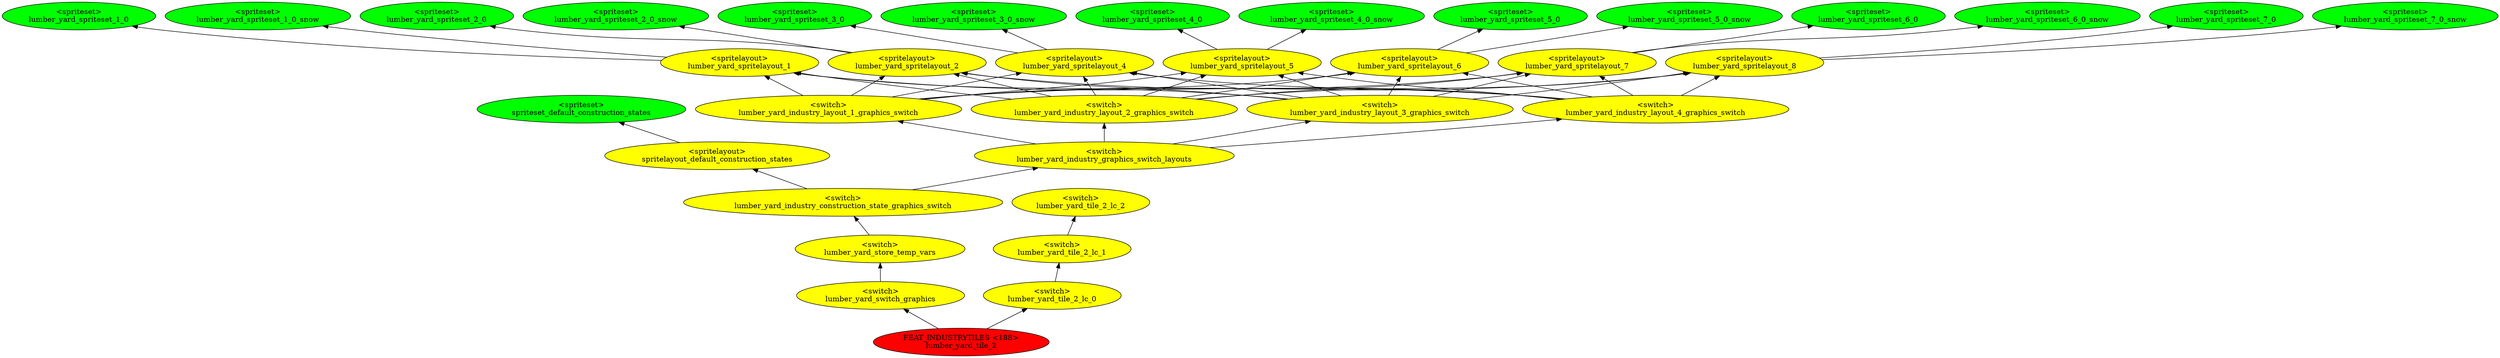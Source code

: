 digraph {
rankdir="BT"
spriteset_default_construction_states [fillcolor=green style="filled" label="<spriteset>\nspriteset_default_construction_states"]
spritelayout_default_construction_states [fillcolor=yellow style="filled" label="<spritelayout>\nspritelayout_default_construction_states"]
lumber_yard_spriteset_1_0 [fillcolor=green style="filled" label="<spriteset>\nlumber_yard_spriteset_1_0"]
lumber_yard_spriteset_1_0_snow [fillcolor=green style="filled" label="<spriteset>\nlumber_yard_spriteset_1_0_snow"]
lumber_yard_spriteset_2_0 [fillcolor=green style="filled" label="<spriteset>\nlumber_yard_spriteset_2_0"]
lumber_yard_spriteset_2_0_snow [fillcolor=green style="filled" label="<spriteset>\nlumber_yard_spriteset_2_0_snow"]
lumber_yard_spriteset_3_0 [fillcolor=green style="filled" label="<spriteset>\nlumber_yard_spriteset_3_0"]
lumber_yard_spriteset_3_0_snow [fillcolor=green style="filled" label="<spriteset>\nlumber_yard_spriteset_3_0_snow"]
lumber_yard_spriteset_4_0 [fillcolor=green style="filled" label="<spriteset>\nlumber_yard_spriteset_4_0"]
lumber_yard_spriteset_4_0_snow [fillcolor=green style="filled" label="<spriteset>\nlumber_yard_spriteset_4_0_snow"]
lumber_yard_spriteset_5_0 [fillcolor=green style="filled" label="<spriteset>\nlumber_yard_spriteset_5_0"]
lumber_yard_spriteset_5_0_snow [fillcolor=green style="filled" label="<spriteset>\nlumber_yard_spriteset_5_0_snow"]
lumber_yard_spriteset_6_0 [fillcolor=green style="filled" label="<spriteset>\nlumber_yard_spriteset_6_0"]
lumber_yard_spriteset_6_0_snow [fillcolor=green style="filled" label="<spriteset>\nlumber_yard_spriteset_6_0_snow"]
lumber_yard_spriteset_7_0 [fillcolor=green style="filled" label="<spriteset>\nlumber_yard_spriteset_7_0"]
lumber_yard_spriteset_7_0_snow [fillcolor=green style="filled" label="<spriteset>\nlumber_yard_spriteset_7_0_snow"]
lumber_yard_spritelayout_1 [fillcolor=yellow style="filled" label="<spritelayout>\nlumber_yard_spritelayout_1"]
lumber_yard_spritelayout_2 [fillcolor=yellow style="filled" label="<spritelayout>\nlumber_yard_spritelayout_2"]
lumber_yard_spritelayout_4 [fillcolor=yellow style="filled" label="<spritelayout>\nlumber_yard_spritelayout_4"]
lumber_yard_spritelayout_5 [fillcolor=yellow style="filled" label="<spritelayout>\nlumber_yard_spritelayout_5"]
lumber_yard_spritelayout_6 [fillcolor=yellow style="filled" label="<spritelayout>\nlumber_yard_spritelayout_6"]
lumber_yard_spritelayout_7 [fillcolor=yellow style="filled" label="<spritelayout>\nlumber_yard_spritelayout_7"]
lumber_yard_spritelayout_8 [fillcolor=yellow style="filled" label="<spritelayout>\nlumber_yard_spritelayout_8"]
lumber_yard_industry_layout_1_graphics_switch [fillcolor=yellow style="filled" label="<switch>\nlumber_yard_industry_layout_1_graphics_switch"]
lumber_yard_industry_layout_2_graphics_switch [fillcolor=yellow style="filled" label="<switch>\nlumber_yard_industry_layout_2_graphics_switch"]
lumber_yard_industry_layout_3_graphics_switch [fillcolor=yellow style="filled" label="<switch>\nlumber_yard_industry_layout_3_graphics_switch"]
lumber_yard_industry_layout_4_graphics_switch [fillcolor=yellow style="filled" label="<switch>\nlumber_yard_industry_layout_4_graphics_switch"]
lumber_yard_industry_graphics_switch_layouts [fillcolor=yellow style="filled" label="<switch>\nlumber_yard_industry_graphics_switch_layouts"]
lumber_yard_industry_construction_state_graphics_switch [fillcolor=yellow style="filled" label="<switch>\nlumber_yard_industry_construction_state_graphics_switch"]
lumber_yard_store_temp_vars [fillcolor=yellow style="filled" label="<switch>\nlumber_yard_store_temp_vars"]
lumber_yard_switch_graphics [fillcolor=yellow style="filled" label="<switch>\nlumber_yard_switch_graphics"]
lumber_yard_tile_2_lc_2 [fillcolor=yellow style="filled" label="<switch>\nlumber_yard_tile_2_lc_2"]
lumber_yard_tile_2_lc_1 [fillcolor=yellow style="filled" label="<switch>\nlumber_yard_tile_2_lc_1"]
lumber_yard_tile_2_lc_0 [fillcolor=yellow style="filled" label="<switch>\nlumber_yard_tile_2_lc_0"]
lumber_yard_tile_2 [fillcolor=red style="filled" label="FEAT_INDUSTRYTILES <188>\nlumber_yard_tile_2"]
lumber_yard_industry_construction_state_graphics_switch->spritelayout_default_construction_states
lumber_yard_tile_2_lc_0->lumber_yard_tile_2_lc_1
lumber_yard_industry_layout_4_graphics_switch->lumber_yard_spritelayout_1
lumber_yard_spritelayout_6->lumber_yard_spriteset_5_0
lumber_yard_spritelayout_1->lumber_yard_spriteset_1_0_snow
lumber_yard_industry_layout_2_graphics_switch->lumber_yard_spritelayout_6
lumber_yard_industry_layout_4_graphics_switch->lumber_yard_spritelayout_5
lumber_yard_industry_layout_4_graphics_switch->lumber_yard_spritelayout_2
lumber_yard_industry_layout_1_graphics_switch->lumber_yard_spritelayout_2
lumber_yard_industry_layout_4_graphics_switch->lumber_yard_spritelayout_4
lumber_yard_industry_layout_2_graphics_switch->lumber_yard_spritelayout_7
lumber_yard_industry_layout_2_graphics_switch->lumber_yard_spritelayout_1
lumber_yard_tile_2->lumber_yard_switch_graphics
lumber_yard_switch_graphics->lumber_yard_store_temp_vars
lumber_yard_industry_graphics_switch_layouts->lumber_yard_industry_layout_3_graphics_switch
lumber_yard_industry_layout_4_graphics_switch->lumber_yard_spritelayout_6
lumber_yard_spritelayout_5->lumber_yard_spriteset_4_0
lumber_yard_industry_layout_1_graphics_switch->lumber_yard_spritelayout_6
lumber_yard_spritelayout_8->lumber_yard_spriteset_7_0_snow
lumber_yard_industry_construction_state_graphics_switch->lumber_yard_industry_graphics_switch_layouts
lumber_yard_industry_layout_2_graphics_switch->lumber_yard_spritelayout_8
lumber_yard_industry_layout_1_graphics_switch->lumber_yard_spritelayout_7
lumber_yard_industry_layout_3_graphics_switch->lumber_yard_spritelayout_8
lumber_yard_industry_layout_3_graphics_switch->lumber_yard_spritelayout_6
lumber_yard_industry_layout_2_graphics_switch->lumber_yard_spritelayout_4
lumber_yard_industry_graphics_switch_layouts->lumber_yard_industry_layout_4_graphics_switch
lumber_yard_spritelayout_7->lumber_yard_spriteset_6_0
lumber_yard_tile_2_lc_1->lumber_yard_tile_2_lc_2
lumber_yard_industry_layout_2_graphics_switch->lumber_yard_spritelayout_2
lumber_yard_spritelayout_4->lumber_yard_spriteset_3_0_snow
lumber_yard_industry_layout_4_graphics_switch->lumber_yard_spritelayout_7
lumber_yard_industry_layout_3_graphics_switch->lumber_yard_spritelayout_5
lumber_yard_store_temp_vars->lumber_yard_industry_construction_state_graphics_switch
lumber_yard_spritelayout_2->lumber_yard_spriteset_2_0
lumber_yard_spritelayout_1->lumber_yard_spriteset_1_0
lumber_yard_industry_graphics_switch_layouts->lumber_yard_industry_layout_1_graphics_switch
lumber_yard_industry_layout_1_graphics_switch->lumber_yard_spritelayout_4
lumber_yard_spritelayout_4->lumber_yard_spriteset_3_0
lumber_yard_spritelayout_5->lumber_yard_spriteset_4_0_snow
lumber_yard_industry_layout_4_graphics_switch->lumber_yard_spritelayout_8
lumber_yard_industry_layout_3_graphics_switch->lumber_yard_spritelayout_4
lumber_yard_spritelayout_6->lumber_yard_spriteset_5_0_snow
lumber_yard_industry_layout_3_graphics_switch->lumber_yard_spritelayout_1
lumber_yard_industry_graphics_switch_layouts->lumber_yard_industry_layout_2_graphics_switch
lumber_yard_spritelayout_7->lumber_yard_spriteset_6_0_snow
spritelayout_default_construction_states->spriteset_default_construction_states
lumber_yard_industry_layout_3_graphics_switch->lumber_yard_spritelayout_7
lumber_yard_industry_layout_3_graphics_switch->lumber_yard_spritelayout_2
lumber_yard_industry_layout_1_graphics_switch->lumber_yard_spritelayout_8
lumber_yard_industry_layout_2_graphics_switch->lumber_yard_spritelayout_5
lumber_yard_industry_layout_1_graphics_switch->lumber_yard_spritelayout_1
lumber_yard_tile_2->lumber_yard_tile_2_lc_0
lumber_yard_spritelayout_8->lumber_yard_spriteset_7_0
lumber_yard_spritelayout_2->lumber_yard_spriteset_2_0_snow
lumber_yard_industry_layout_1_graphics_switch->lumber_yard_spritelayout_5
}
